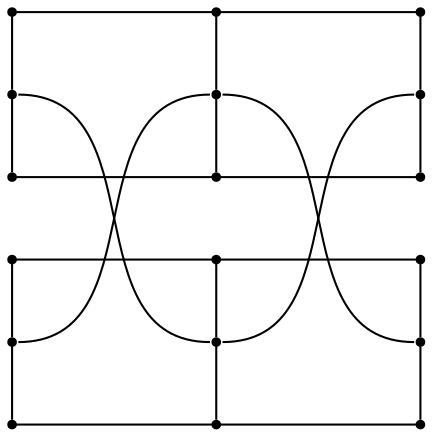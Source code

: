 graph {
	node [group=L, shape=point]
	4 -- 3 -- 6
	9 -- 12 -- 15
	node [group=C]
	1 -- 0 -- 7
	10 -- 13 -- 16
	node [group=R]
	2 -- 5 -- 8
	11 -- 14 -- 17
	edge [style=invis]
	7 -- 10
	edge [style=""]
	{ rank=same 4 -- 1 -- 2 }
	{ rank=same 3 0 5 }
	{ rank=same 6 -- 7 -- 8 }
	{ rank=same 9 -- 10 -- 11 }
	{ rank=same 12 13 14 }
	{ rank=same 15 -- 16 -- 17 }
	3:e -- 13:w
	13:e -- 5:w
	12:e -- 0:w
	0:e -- 14:w
}
